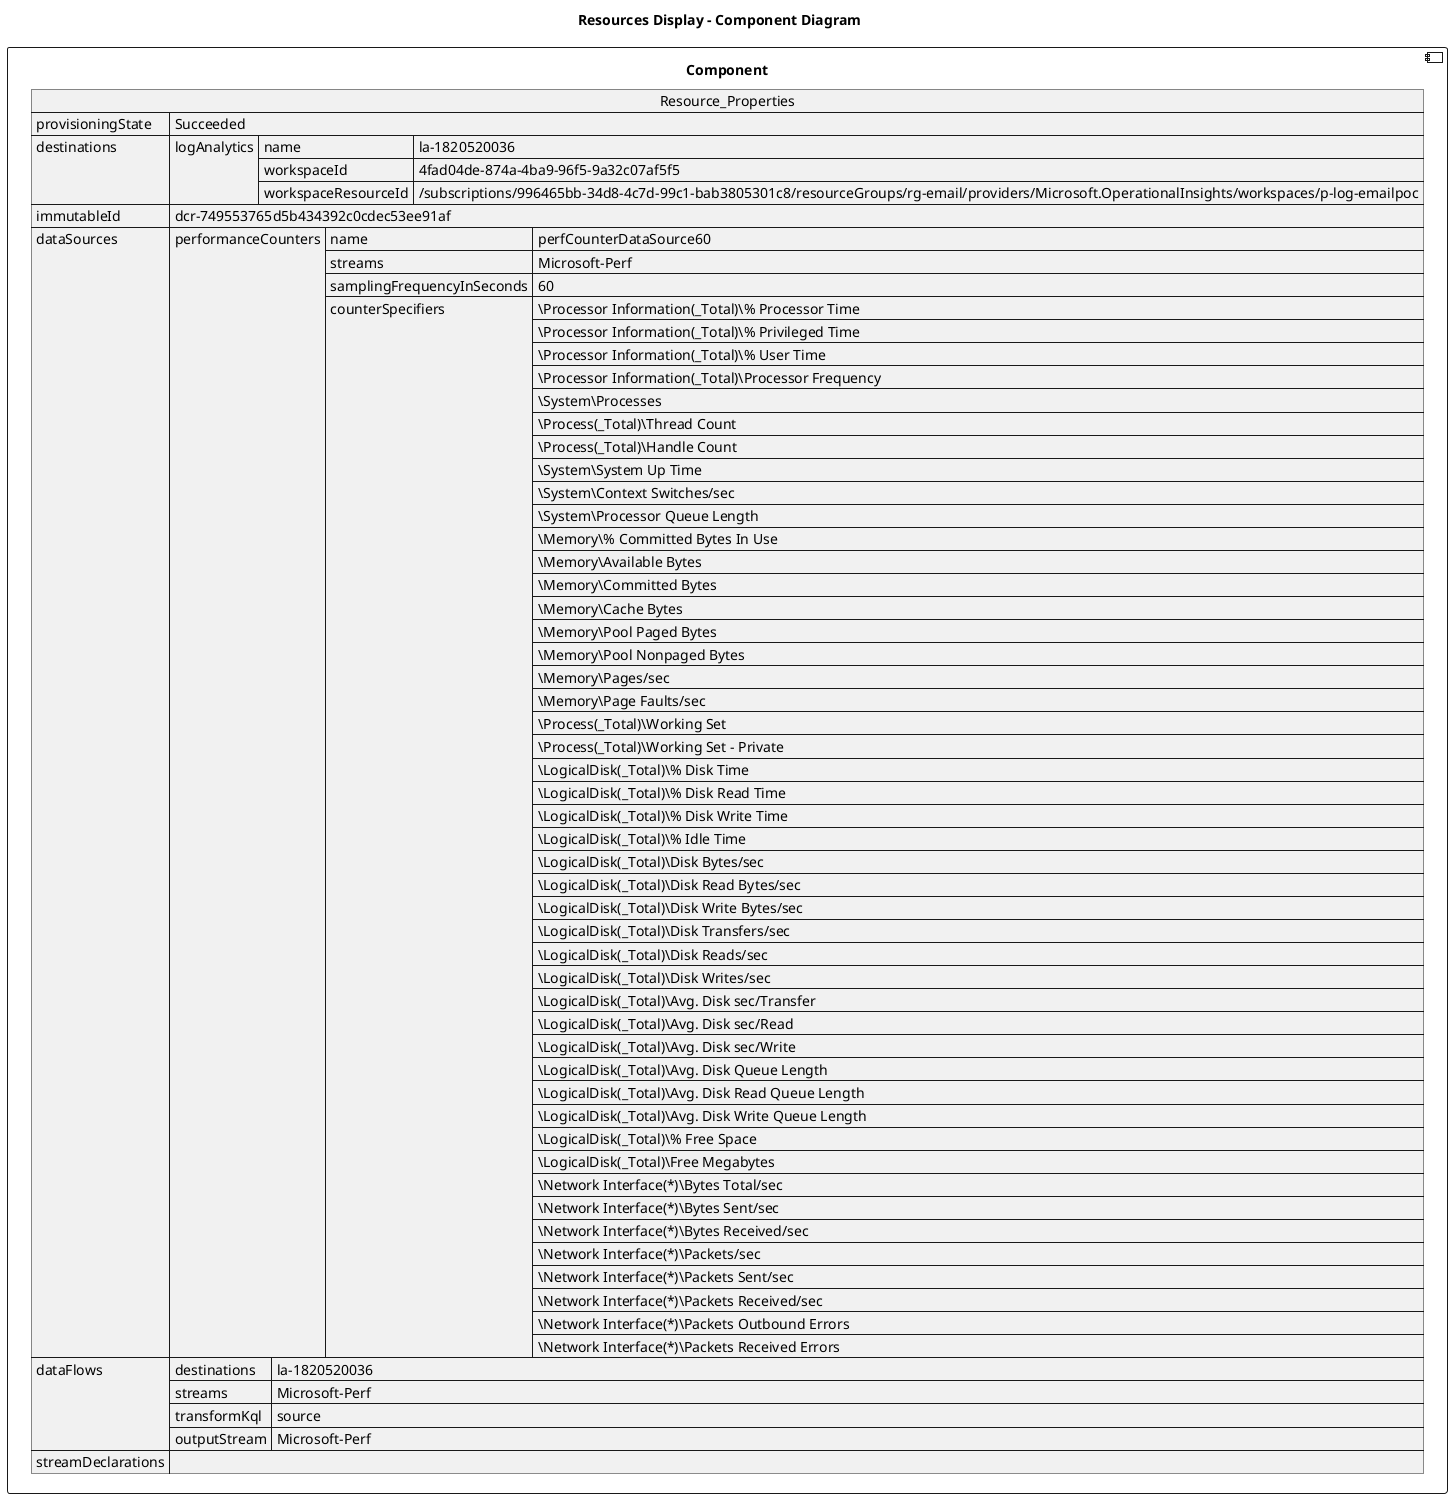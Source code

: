 @startuml

title Resources Display - Component Diagram

component Component {

json  Resource_Properties {
  "provisioningState": "Succeeded",
  "destinations": {
    "logAnalytics": [
      {
        "name": "la-1820520036",
        "workspaceId": "4fad04de-874a-4ba9-96f5-9a32c07af5f5",
        "workspaceResourceId": "/subscriptions/996465bb-34d8-4c7d-99c1-bab3805301c8/resourceGroups/rg-email/providers/Microsoft.OperationalInsights/workspaces/p-log-emailpoc"
      }
    ]
  },
  "immutableId": "dcr-749553765d5b434392c0cdec53ee91af",
  "dataSources": {
    "performanceCounters": [
      {
        "name": "perfCounterDataSource60",
        "streams": [
          "Microsoft-Perf"
        ],
        "samplingFrequencyInSeconds": 60,
        "counterSpecifiers": [
          "\\Processor Information(_Total)\\% Processor Time",
          "\\Processor Information(_Total)\\% Privileged Time",
          "\\Processor Information(_Total)\\% User Time",
          "\\Processor Information(_Total)\\Processor Frequency",
          "\\System\\Processes",
          "\\Process(_Total)\\Thread Count",
          "\\Process(_Total)\\Handle Count",
          "\\System\\System Up Time",
          "\\System\\Context Switches/sec",
          "\\System\\Processor Queue Length",
          "\\Memory\\% Committed Bytes In Use",
          "\\Memory\\Available Bytes",
          "\\Memory\\Committed Bytes",
          "\\Memory\\Cache Bytes",
          "\\Memory\\Pool Paged Bytes",
          "\\Memory\\Pool Nonpaged Bytes",
          "\\Memory\\Pages/sec",
          "\\Memory\\Page Faults/sec",
          "\\Process(_Total)\\Working Set",
          "\\Process(_Total)\\Working Set - Private",
          "\\LogicalDisk(_Total)\\% Disk Time",
          "\\LogicalDisk(_Total)\\% Disk Read Time",
          "\\LogicalDisk(_Total)\\% Disk Write Time",
          "\\LogicalDisk(_Total)\\% Idle Time",
          "\\LogicalDisk(_Total)\\Disk Bytes/sec",
          "\\LogicalDisk(_Total)\\Disk Read Bytes/sec",
          "\\LogicalDisk(_Total)\\Disk Write Bytes/sec",
          "\\LogicalDisk(_Total)\\Disk Transfers/sec",
          "\\LogicalDisk(_Total)\\Disk Reads/sec",
          "\\LogicalDisk(_Total)\\Disk Writes/sec",
          "\\LogicalDisk(_Total)\\Avg. Disk sec/Transfer",
          "\\LogicalDisk(_Total)\\Avg. Disk sec/Read",
          "\\LogicalDisk(_Total)\\Avg. Disk sec/Write",
          "\\LogicalDisk(_Total)\\Avg. Disk Queue Length",
          "\\LogicalDisk(_Total)\\Avg. Disk Read Queue Length",
          "\\LogicalDisk(_Total)\\Avg. Disk Write Queue Length",
          "\\LogicalDisk(_Total)\\% Free Space",
          "\\LogicalDisk(_Total)\\Free Megabytes",
          "\\Network Interface(*)\\Bytes Total/sec",
          "\\Network Interface(*)\\Bytes Sent/sec",
          "\\Network Interface(*)\\Bytes Received/sec",
          "\\Network Interface(*)\\Packets/sec",
          "\\Network Interface(*)\\Packets Sent/sec",
          "\\Network Interface(*)\\Packets Received/sec",
          "\\Network Interface(*)\\Packets Outbound Errors",
          "\\Network Interface(*)\\Packets Received Errors"
        ]
      }
    ]
  },
  "dataFlows": [
    {
      "destinations": [
        "la-1820520036"
      ],
      "streams": [
        "Microsoft-Perf"
      ],
      "transformKql": "source",
      "outputStream": "Microsoft-Perf"
    }
  ],
  "streamDeclarations": {}
}
}
@enduml
